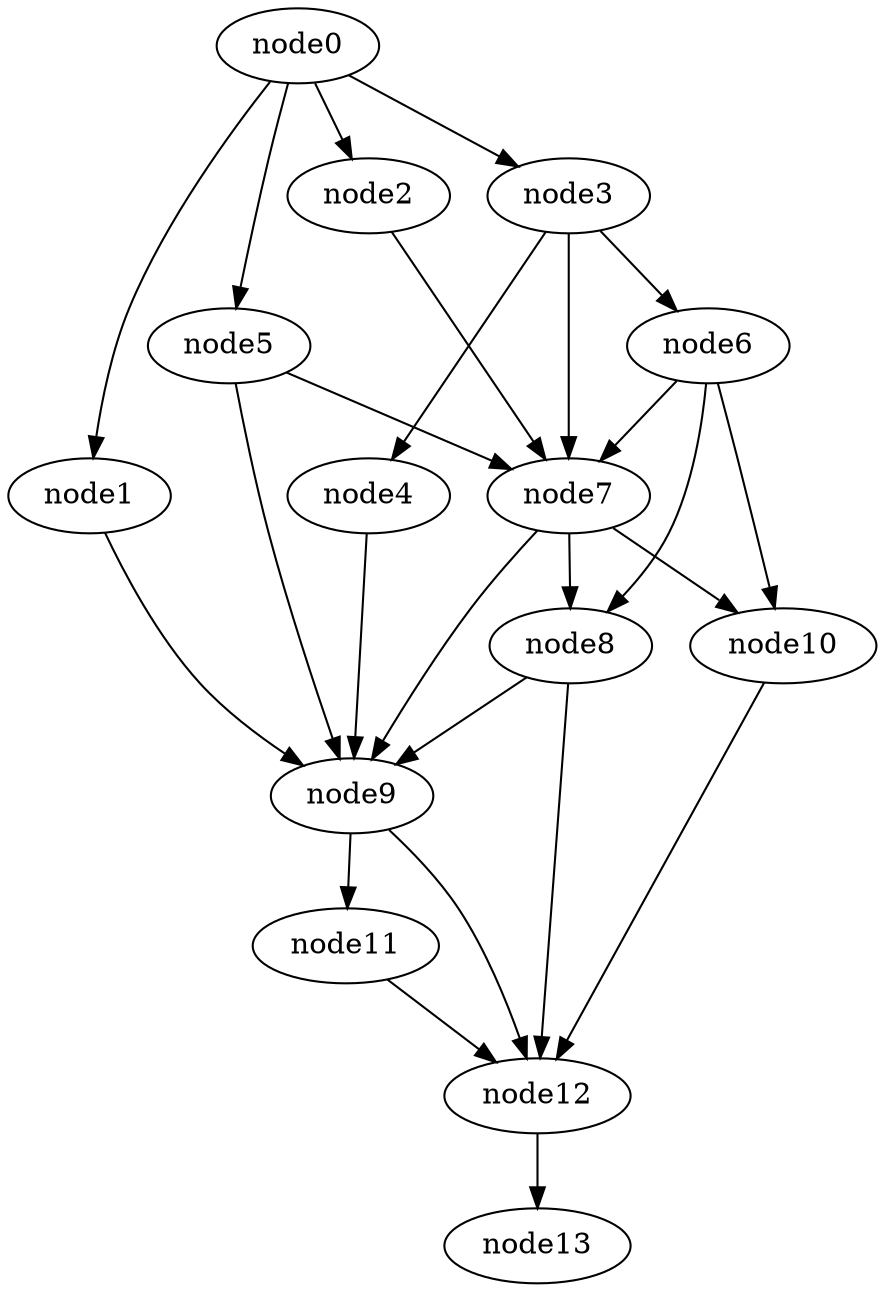digraph g{
	node13
	node12 -> node13
	node11 -> node12
	node10 -> node12
	node9 -> node12
	node9 -> node11
	node8 -> node12
	node8 -> node9
	node7 -> node10
	node7 -> node9
	node7 -> node8
	node6 -> node10
	node6 -> node8
	node6 -> node7
	node5 -> node9
	node5 -> node7
	node4 -> node9
	node3 -> node7
	node3 -> node6
	node3 -> node4
	node2 -> node7
	node1 -> node9
	node0 -> node5
	node0 -> node3
	node0 -> node2
	node0 -> node1
}
